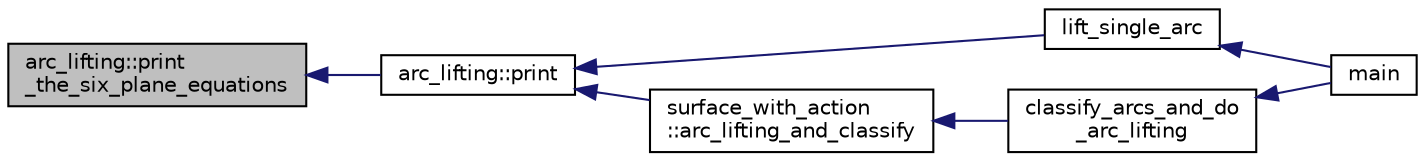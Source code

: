 digraph "arc_lifting::print_the_six_plane_equations"
{
  edge [fontname="Helvetica",fontsize="10",labelfontname="Helvetica",labelfontsize="10"];
  node [fontname="Helvetica",fontsize="10",shape=record];
  rankdir="LR";
  Node1308 [label="arc_lifting::print\l_the_six_plane_equations",height=0.2,width=0.4,color="black", fillcolor="grey75", style="filled", fontcolor="black"];
  Node1308 -> Node1309 [dir="back",color="midnightblue",fontsize="10",style="solid",fontname="Helvetica"];
  Node1309 [label="arc_lifting::print",height=0.2,width=0.4,color="black", fillcolor="white", style="filled",URL="$dc/db7/classarc__lifting.html#ae1609cb80720bc005f0fc3ea65150185"];
  Node1309 -> Node1310 [dir="back",color="midnightblue",fontsize="10",style="solid",fontname="Helvetica"];
  Node1310 [label="lift_single_arc",height=0.2,width=0.4,color="black", fillcolor="white", style="filled",URL="$d6/dc3/arc__lifting__main_8_c.html#a0bdc148f70112959722a40cf9758d54b"];
  Node1310 -> Node1311 [dir="back",color="midnightblue",fontsize="10",style="solid",fontname="Helvetica"];
  Node1311 [label="main",height=0.2,width=0.4,color="black", fillcolor="white", style="filled",URL="$d6/dc3/arc__lifting__main_8_c.html#a217dbf8b442f20279ea00b898af96f52"];
  Node1309 -> Node1312 [dir="back",color="midnightblue",fontsize="10",style="solid",fontname="Helvetica"];
  Node1312 [label="surface_with_action\l::arc_lifting_and_classify",height=0.2,width=0.4,color="black", fillcolor="white", style="filled",URL="$d8/df9/classsurface__with__action.html#a62a3948f830c59e09ef94937650a07a4"];
  Node1312 -> Node1313 [dir="back",color="midnightblue",fontsize="10",style="solid",fontname="Helvetica"];
  Node1313 [label="classify_arcs_and_do\l_arc_lifting",height=0.2,width=0.4,color="black", fillcolor="white", style="filled",URL="$d6/dc3/arc__lifting__main_8_c.html#afdd7be16f16b8c71e9a72fe5f6a0b59c"];
  Node1313 -> Node1311 [dir="back",color="midnightblue",fontsize="10",style="solid",fontname="Helvetica"];
}
